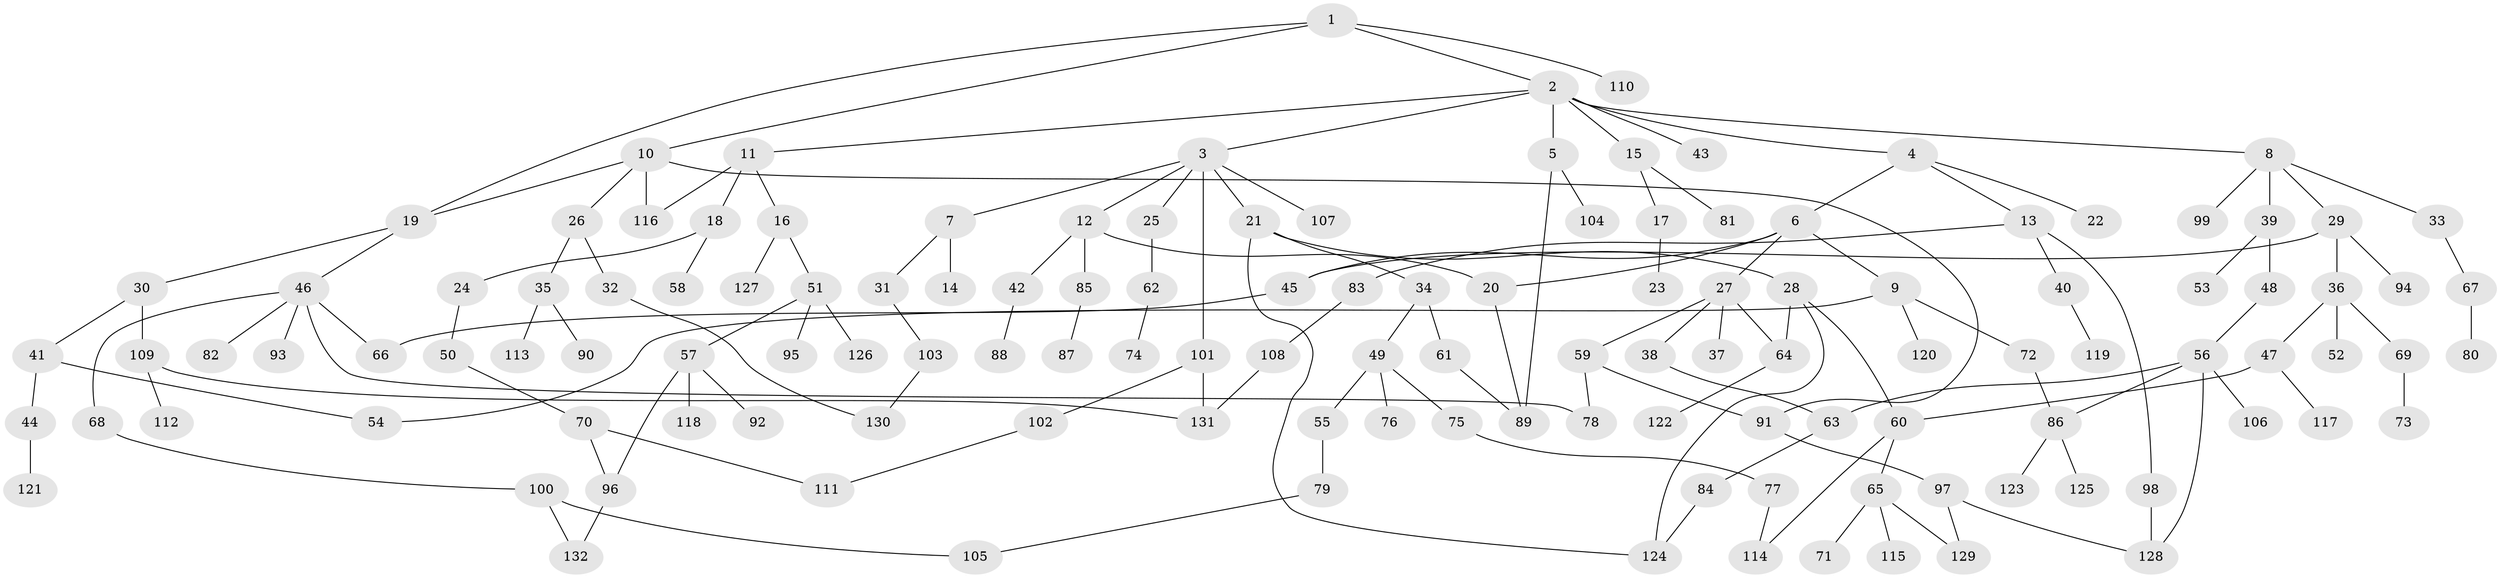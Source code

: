 // Generated by graph-tools (version 1.1) at 2025/01/03/09/25 03:01:06]
// undirected, 132 vertices, 158 edges
graph export_dot {
graph [start="1"]
  node [color=gray90,style=filled];
  1;
  2;
  3;
  4;
  5;
  6;
  7;
  8;
  9;
  10;
  11;
  12;
  13;
  14;
  15;
  16;
  17;
  18;
  19;
  20;
  21;
  22;
  23;
  24;
  25;
  26;
  27;
  28;
  29;
  30;
  31;
  32;
  33;
  34;
  35;
  36;
  37;
  38;
  39;
  40;
  41;
  42;
  43;
  44;
  45;
  46;
  47;
  48;
  49;
  50;
  51;
  52;
  53;
  54;
  55;
  56;
  57;
  58;
  59;
  60;
  61;
  62;
  63;
  64;
  65;
  66;
  67;
  68;
  69;
  70;
  71;
  72;
  73;
  74;
  75;
  76;
  77;
  78;
  79;
  80;
  81;
  82;
  83;
  84;
  85;
  86;
  87;
  88;
  89;
  90;
  91;
  92;
  93;
  94;
  95;
  96;
  97;
  98;
  99;
  100;
  101;
  102;
  103;
  104;
  105;
  106;
  107;
  108;
  109;
  110;
  111;
  112;
  113;
  114;
  115;
  116;
  117;
  118;
  119;
  120;
  121;
  122;
  123;
  124;
  125;
  126;
  127;
  128;
  129;
  130;
  131;
  132;
  1 -- 2;
  1 -- 10;
  1 -- 110;
  1 -- 19;
  2 -- 3;
  2 -- 4;
  2 -- 5;
  2 -- 8;
  2 -- 11;
  2 -- 15;
  2 -- 43;
  3 -- 7;
  3 -- 12;
  3 -- 21;
  3 -- 25;
  3 -- 101;
  3 -- 107;
  4 -- 6;
  4 -- 13;
  4 -- 22;
  5 -- 104;
  5 -- 89;
  6 -- 9;
  6 -- 27;
  6 -- 45;
  6 -- 20;
  7 -- 14;
  7 -- 31;
  8 -- 29;
  8 -- 33;
  8 -- 39;
  8 -- 99;
  9 -- 72;
  9 -- 120;
  9 -- 54;
  10 -- 19;
  10 -- 26;
  10 -- 91;
  10 -- 116;
  11 -- 16;
  11 -- 18;
  11 -- 116;
  12 -- 20;
  12 -- 42;
  12 -- 85;
  13 -- 40;
  13 -- 83;
  13 -- 98;
  15 -- 17;
  15 -- 81;
  16 -- 51;
  16 -- 127;
  17 -- 23;
  18 -- 24;
  18 -- 58;
  19 -- 30;
  19 -- 46;
  20 -- 89;
  21 -- 28;
  21 -- 34;
  21 -- 124;
  24 -- 50;
  25 -- 62;
  26 -- 32;
  26 -- 35;
  27 -- 37;
  27 -- 38;
  27 -- 59;
  27 -- 64;
  28 -- 64;
  28 -- 124;
  28 -- 60;
  29 -- 36;
  29 -- 94;
  29 -- 45;
  30 -- 41;
  30 -- 109;
  31 -- 103;
  32 -- 130;
  33 -- 67;
  34 -- 49;
  34 -- 61;
  35 -- 90;
  35 -- 113;
  36 -- 47;
  36 -- 52;
  36 -- 69;
  38 -- 63;
  39 -- 48;
  39 -- 53;
  40 -- 119;
  41 -- 44;
  41 -- 54;
  42 -- 88;
  44 -- 121;
  45 -- 66;
  46 -- 68;
  46 -- 82;
  46 -- 93;
  46 -- 66;
  46 -- 78;
  47 -- 60;
  47 -- 117;
  48 -- 56;
  49 -- 55;
  49 -- 75;
  49 -- 76;
  50 -- 70;
  51 -- 57;
  51 -- 95;
  51 -- 126;
  55 -- 79;
  56 -- 86;
  56 -- 106;
  56 -- 128;
  56 -- 63;
  57 -- 92;
  57 -- 96;
  57 -- 118;
  59 -- 78;
  59 -- 91;
  60 -- 65;
  60 -- 114;
  61 -- 89;
  62 -- 74;
  63 -- 84;
  64 -- 122;
  65 -- 71;
  65 -- 115;
  65 -- 129;
  67 -- 80;
  68 -- 100;
  69 -- 73;
  70 -- 111;
  70 -- 96;
  72 -- 86;
  75 -- 77;
  77 -- 114;
  79 -- 105;
  83 -- 108;
  84 -- 124;
  85 -- 87;
  86 -- 123;
  86 -- 125;
  91 -- 97;
  96 -- 132;
  97 -- 129;
  97 -- 128;
  98 -- 128;
  100 -- 132;
  100 -- 105;
  101 -- 102;
  101 -- 131;
  102 -- 111;
  103 -- 130;
  108 -- 131;
  109 -- 112;
  109 -- 131;
}

